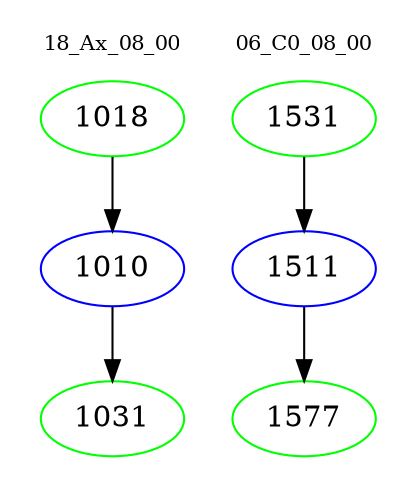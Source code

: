 digraph{
subgraph cluster_0 {
color = white
label = "18_Ax_08_00";
fontsize=10;
T0_1018 [label="1018", color="green"]
T0_1018 -> T0_1010 [color="black"]
T0_1010 [label="1010", color="blue"]
T0_1010 -> T0_1031 [color="black"]
T0_1031 [label="1031", color="green"]
}
subgraph cluster_1 {
color = white
label = "06_C0_08_00";
fontsize=10;
T1_1531 [label="1531", color="green"]
T1_1531 -> T1_1511 [color="black"]
T1_1511 [label="1511", color="blue"]
T1_1511 -> T1_1577 [color="black"]
T1_1577 [label="1577", color="green"]
}
}
